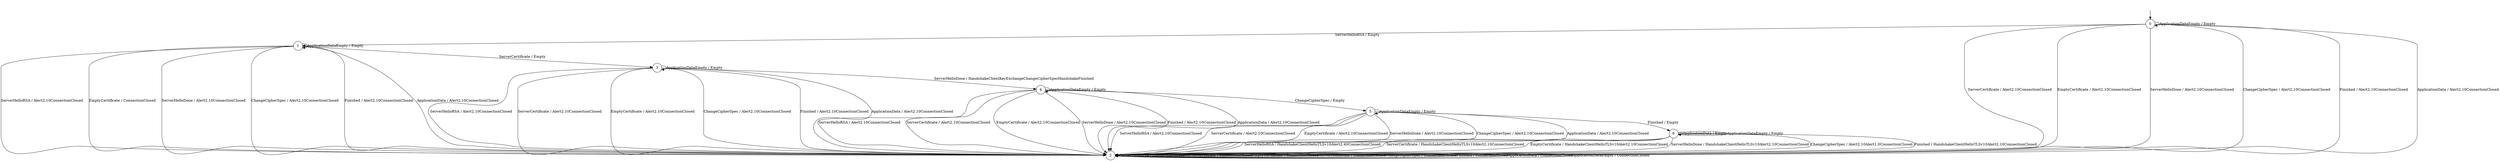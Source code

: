 digraph g {
__start0 [label="" shape="none"];

	s0 [shape="circle" label="0"];
	s1 [shape="circle" label="1"];
	s2 [shape="circle" label="2"];
	s3 [shape="circle" label="3"];
	s4 [shape="circle" label="4"];
	s5 [shape="circle" label="5"];
	s6 [shape="circle" label="6"];
	s0 -> s1 [label="ServerHelloRSA / Empty"];
	s0 -> s2 [label="ServerCertificate / Alert2.10ConnectionClosed"];
	s0 -> s2 [label="EmptyCertificate / Alert2.10ConnectionClosed"];
	s0 -> s2 [label="ServerHelloDone / Alert2.10ConnectionClosed"];
	s0 -> s2 [label="ChangeCipherSpec / Alert2.10ConnectionClosed"];
	s0 -> s2 [label="Finished / Alert2.10ConnectionClosed"];
	s0 -> s2 [label="ApplicationData / Alert2.10ConnectionClosed"];
	s0 -> s0 [label="ApplicationDataEmpty / Empty"];
	s1 -> s2 [label="ServerHelloRSA / Alert2.10ConnectionClosed"];
	s1 -> s3 [label="ServerCertificate / Empty"];
	s1 -> s2 [label="EmptyCertificate / ConnectionClosed"];
	s1 -> s2 [label="ServerHelloDone / Alert2.10ConnectionClosed"];
	s1 -> s2 [label="ChangeCipherSpec / Alert2.10ConnectionClosed"];
	s1 -> s2 [label="Finished / Alert2.10ConnectionClosed"];
	s1 -> s2 [label="ApplicationData / Alert2.10ConnectionClosed"];
	s1 -> s1 [label="ApplicationDataEmpty / Empty"];
	s2 -> s2 [label="ServerHelloRSA / ConnectionClosed"];
	s2 -> s2 [label="ServerCertificate / ConnectionClosed"];
	s2 -> s2 [label="EmptyCertificate / ConnectionClosed"];
	s2 -> s2 [label="ServerHelloDone / ConnectionClosed"];
	s2 -> s2 [label="ChangeCipherSpec / ConnectionClosed"];
	s2 -> s2 [label="Finished / ConnectionClosed"];
	s2 -> s2 [label="ApplicationData / ConnectionClosed"];
	s2 -> s2 [label="ApplicationDataEmpty / ConnectionClosed"];
	s3 -> s2 [label="ServerHelloRSA / Alert2.10ConnectionClosed"];
	s3 -> s2 [label="ServerCertificate / Alert2.10ConnectionClosed"];
	s3 -> s2 [label="EmptyCertificate / Alert2.10ConnectionClosed"];
	s3 -> s4 [label="ServerHelloDone / HandshakeClientKeyExchangeChangeCipherSpecHandshakeFinished"];
	s3 -> s2 [label="ChangeCipherSpec / Alert2.10ConnectionClosed"];
	s3 -> s2 [label="Finished / Alert2.10ConnectionClosed"];
	s3 -> s2 [label="ApplicationData / Alert2.10ConnectionClosed"];
	s3 -> s3 [label="ApplicationDataEmpty / Empty"];
	s4 -> s2 [label="ServerHelloRSA / Alert2.10ConnectionClosed"];
	s4 -> s2 [label="ServerCertificate / Alert2.10ConnectionClosed"];
	s4 -> s2 [label="EmptyCertificate / Alert2.10ConnectionClosed"];
	s4 -> s2 [label="ServerHelloDone / Alert2.10ConnectionClosed"];
	s4 -> s5 [label="ChangeCipherSpec / Empty"];
	s4 -> s2 [label="Finished / Alert2.10ConnectionClosed"];
	s4 -> s2 [label="ApplicationData / Alert2.10ConnectionClosed"];
	s4 -> s4 [label="ApplicationDataEmpty / Empty"];
	s5 -> s2 [label="ServerHelloRSA / Alert2.10ConnectionClosed"];
	s5 -> s2 [label="ServerCertificate / Alert2.10ConnectionClosed"];
	s5 -> s2 [label="EmptyCertificate / Alert2.10ConnectionClosed"];
	s5 -> s2 [label="ServerHelloDone / Alert2.10ConnectionClosed"];
	s5 -> s2 [label="ChangeCipherSpec / Alert2.10ConnectionClosed"];
	s5 -> s6 [label="Finished / Empty"];
	s5 -> s2 [label="ApplicationData / Alert2.10ConnectionClosed"];
	s5 -> s5 [label="ApplicationDataEmpty / Empty"];
	s6 -> s2 [label="ServerHelloRSA / HandshakeClientHelloTLSv10Alert2.40ConnectionClosed"];
	s6 -> s2 [label="ServerCertificate / HandshakeClientHelloTLSv10Alert2.10ConnectionClosed"];
	s6 -> s2 [label="EmptyCertificate / HandshakeClientHelloTLSv10Alert2.10ConnectionClosed"];
	s6 -> s2 [label="ServerHelloDone / HandshakeClientHelloTLSv10Alert2.10ConnectionClosed"];
	s6 -> s2 [label="ChangeCipherSpec / Alert2.10Alert1.0ConnectionClosed"];
	s6 -> s2 [label="Finished / HandshakeClientHelloTLSv10Alert2.10ConnectionClosed"];
	s6 -> s6 [label="ApplicationData / Empty"];
	s6 -> s6 [label="ApplicationDataEmpty / Empty"];

__start0 -> s0;
}
